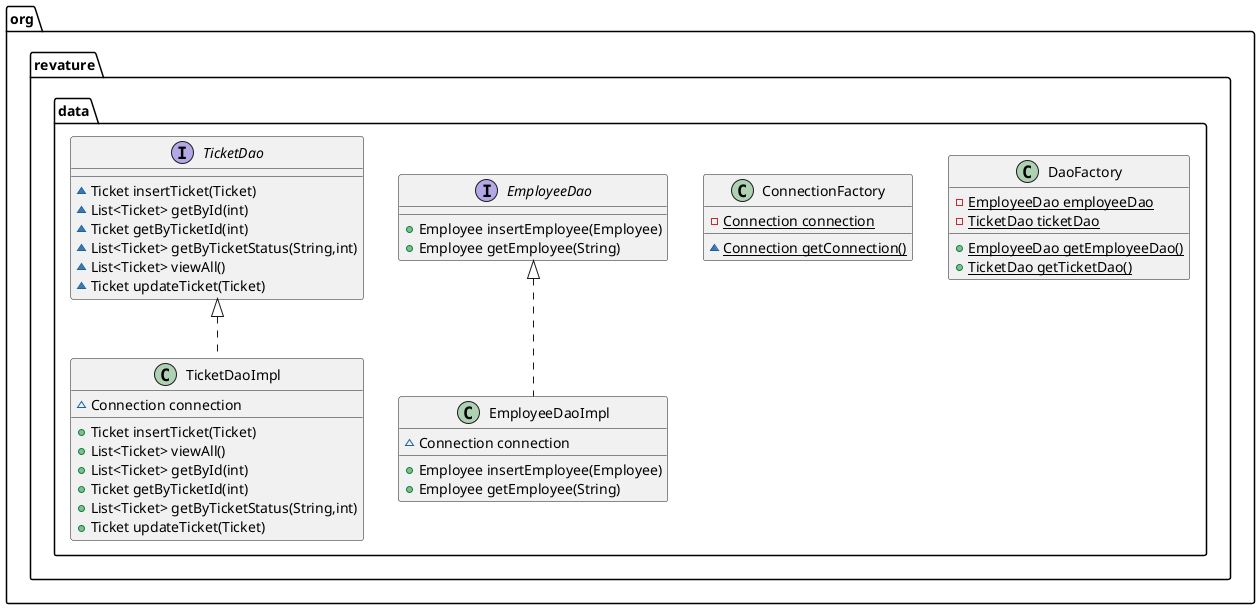 @startuml
class org.revature.data.DaoFactory {
- {static} EmployeeDao employeeDao
- {static} TicketDao ticketDao
+ {static} EmployeeDao getEmployeeDao()
+ {static} TicketDao getTicketDao()
}
class org.revature.data.ConnectionFactory {
- {static} Connection connection
~ {static} Connection getConnection()
}
interface org.revature.data.EmployeeDao {
+ Employee insertEmployee(Employee)
+ Employee getEmployee(String)
}
class org.revature.data.EmployeeDaoImpl {
~ Connection connection
+ Employee insertEmployee(Employee)
+ Employee getEmployee(String)
}
interface org.revature.data.TicketDao {
~ Ticket insertTicket(Ticket)
~ List<Ticket> getById(int)
~ Ticket getByTicketId(int)
~ List<Ticket> getByTicketStatus(String,int)
~ List<Ticket> viewAll()
~ Ticket updateTicket(Ticket)
}
class org.revature.data.TicketDaoImpl {
~ Connection connection
+ Ticket insertTicket(Ticket)
+ List<Ticket> viewAll()
+ List<Ticket> getById(int)
+ Ticket getByTicketId(int)
+ List<Ticket> getByTicketStatus(String,int)
+ Ticket updateTicket(Ticket)
}


org.revature.data.EmployeeDao <|.. org.revature.data.EmployeeDaoImpl
org.revature.data.TicketDao <|.. org.revature.data.TicketDaoImpl
@enduml